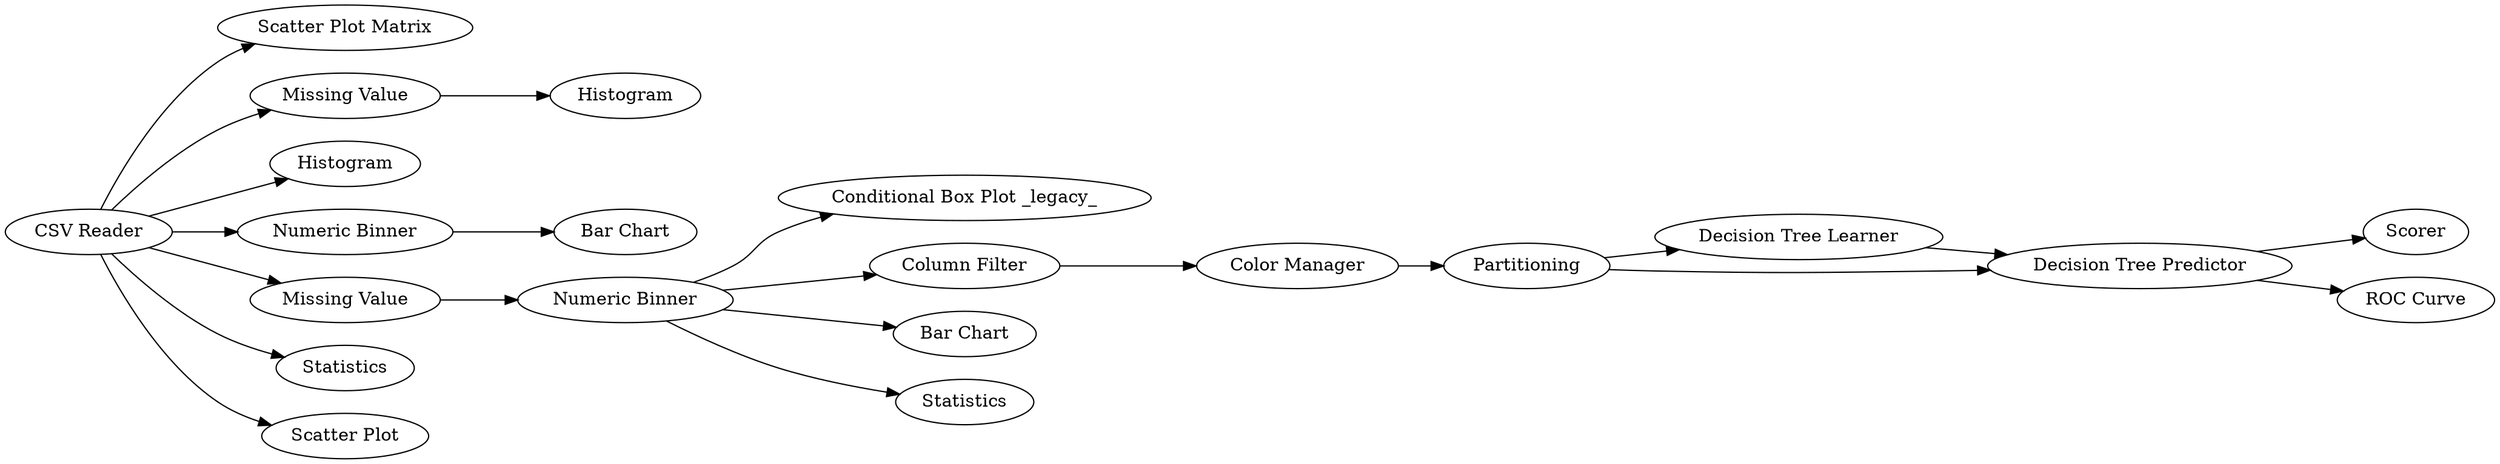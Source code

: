 digraph {
	20 -> 21
	21 -> 23
	8 -> 9
	21 -> 22
	19 -> 21
	1 -> 4
	18 -> 19
	1 -> 11
	11 -> 12
	1 -> 2
	17 -> 18
	8 -> 16
	8 -> 17
	7 -> 10
	13 -> 8
	1 -> 7
	1 -> 14
	8 -> 15
	19 -> 20
	1 -> 13
	1 -> 3
	7 [label="Numeric Binner"]
	9 [label="Conditional Box Plot _legacy_"]
	18 [label="Color Manager"]
	21 [label="Decision Tree Predictor"]
	8 [label="Numeric Binner"]
	17 [label="Column Filter"]
	3 [label="Scatter Plot"]
	19 [label=Partitioning]
	15 [label=Statistics]
	12 [label=Histogram]
	10 [label="Bar Chart"]
	16 [label="Bar Chart"]
	1 [label="CSV Reader"]
	22 [label="ROC Curve"]
	11 [label="Missing Value"]
	4 [label="Scatter Plot Matrix"]
	23 [label=Scorer]
	14 [label=Statistics]
	13 [label="Missing Value"]
	20 [label="Decision Tree Learner"]
	2 [label=Histogram]
	rankdir=LR
}
